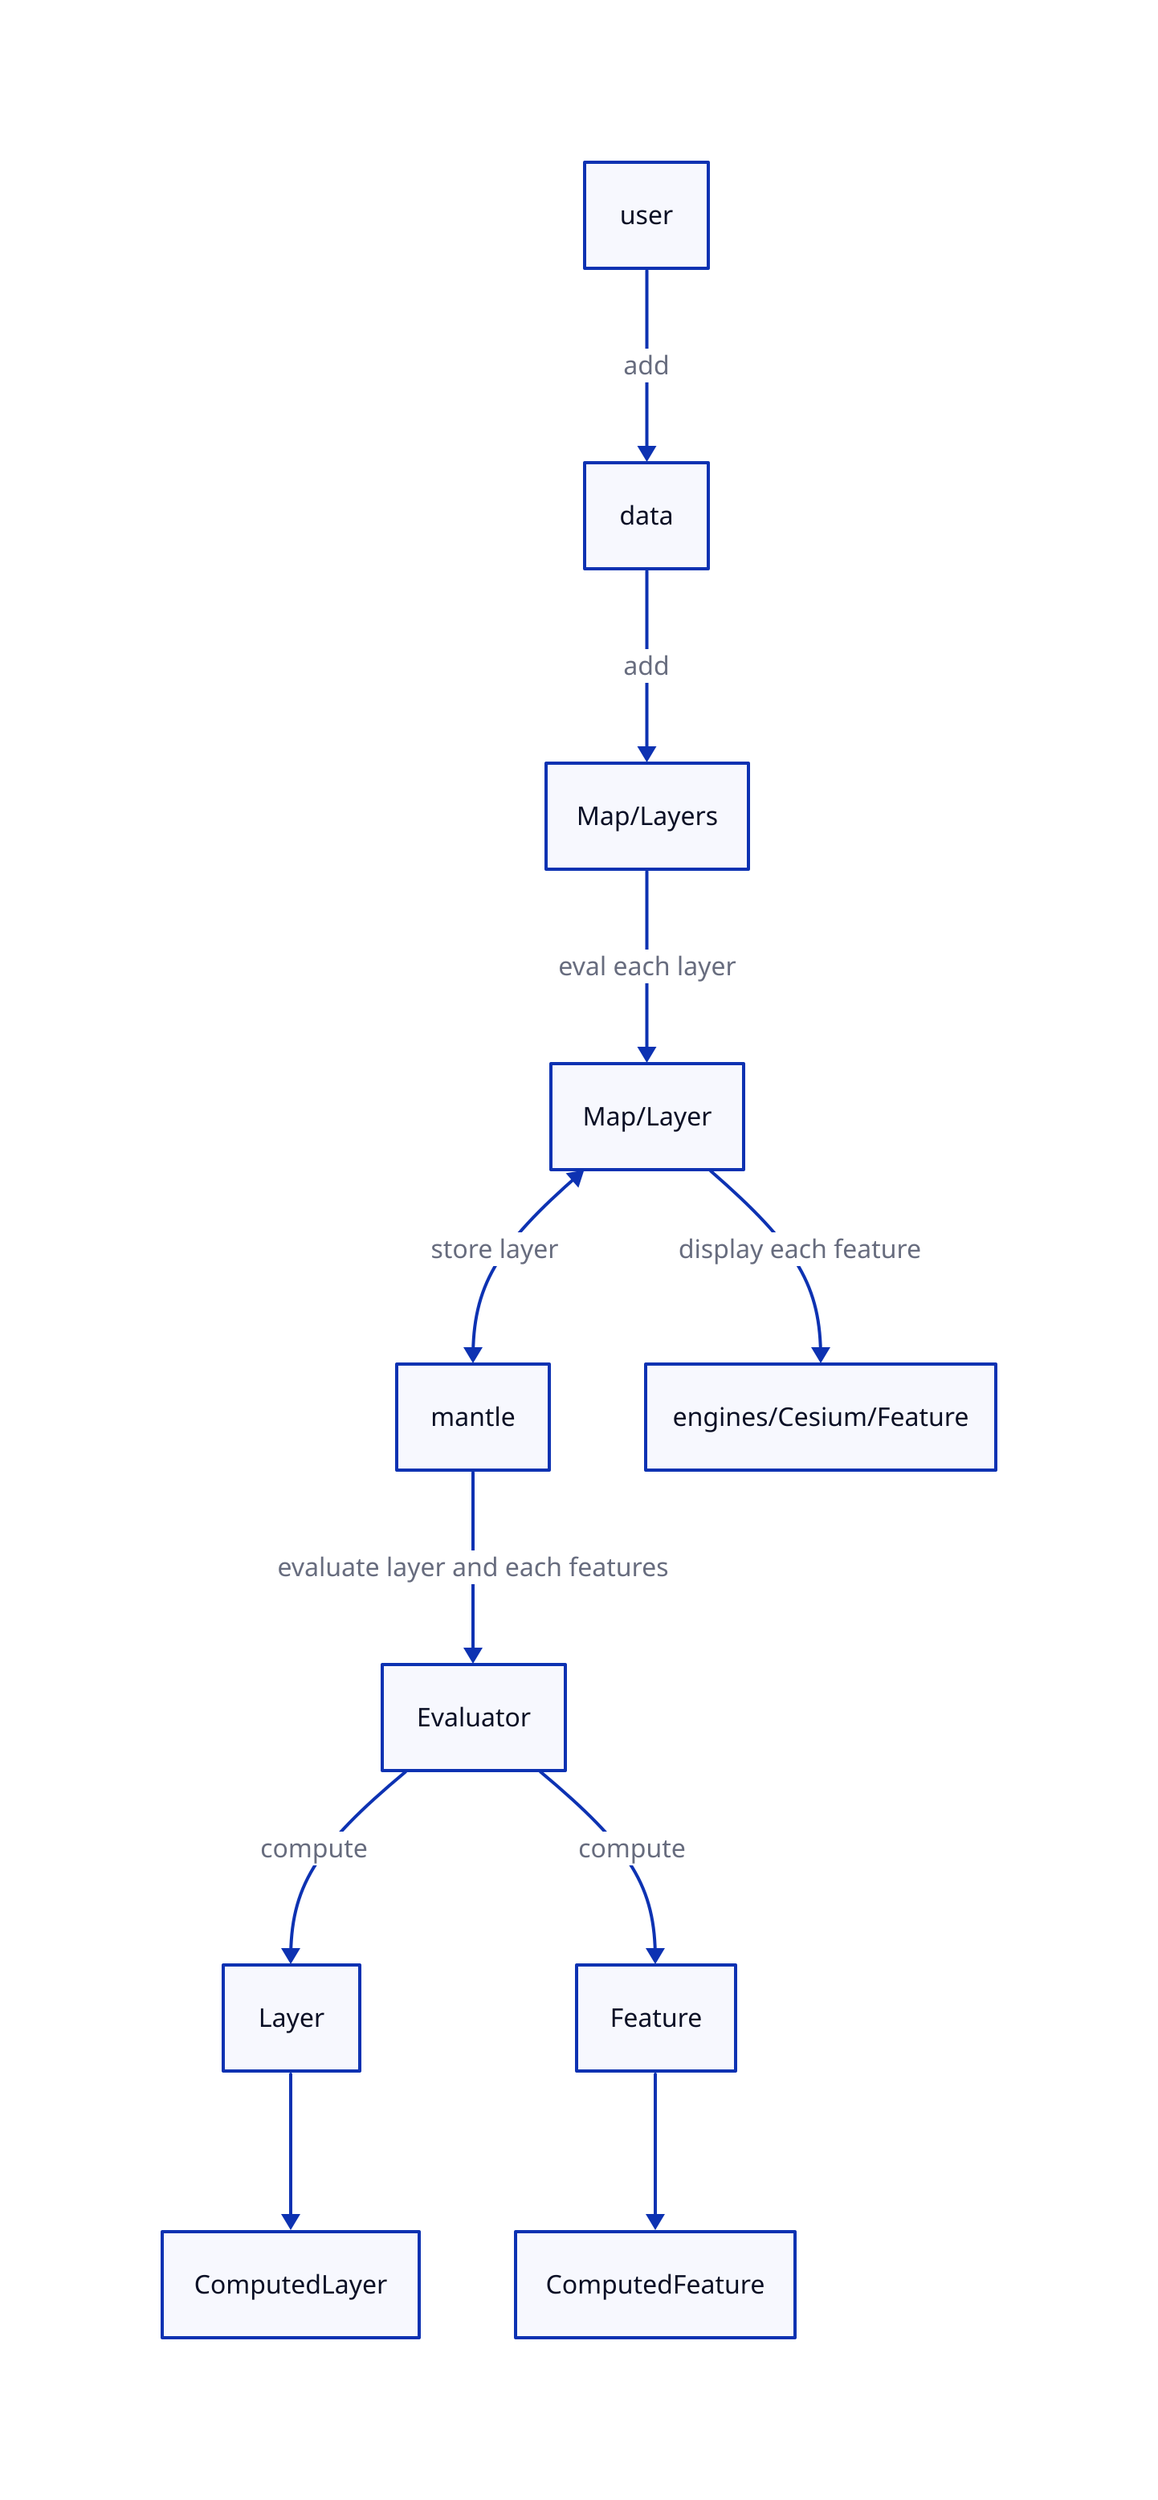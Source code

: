 user: user
data: data
layer: Layer
feature: Feature
computedLayer: ComputedLayer
computedFeature: ComputedFeature
eval: Evaluator
mantle: mantle
layersComponent: Map/Layers
layerComponent: Map/Layer
featureComponent: engines/Cesium/Feature

user -> data: add
data -> layersComponent: add
layersComponent -> layerComponent: eval each layer
layerComponent <-> mantle: store layer
mantle -> eval: evaluate layer and each features
eval -> layer: compute
eval -> feature: compute
layer -> computedLayer
feature -> computedFeature
layerComponent -> featureComponent: display each feature
